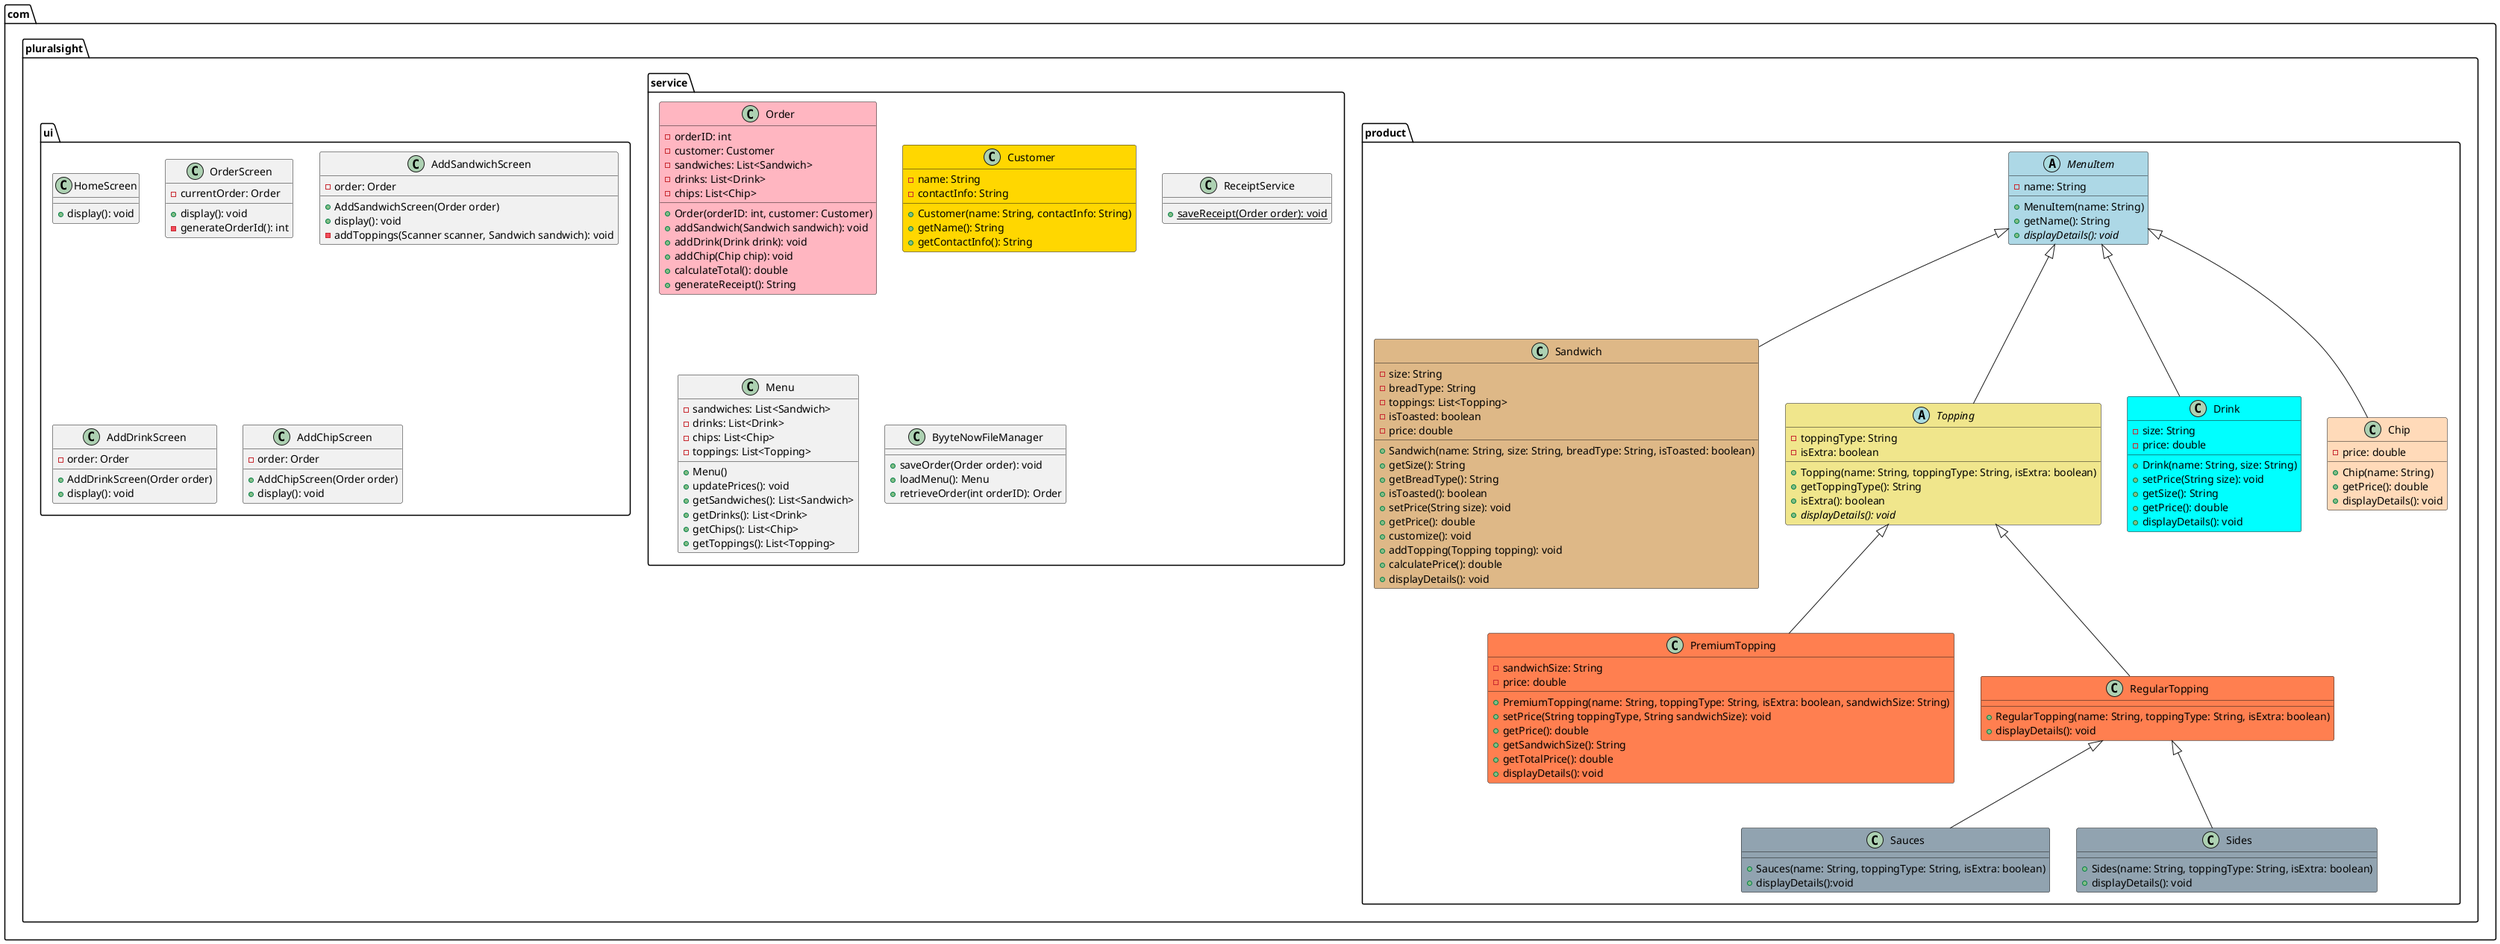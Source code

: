 @startuml
package com.pluralsight{

package com.pluralsight.product{

abstract class MenuItem #lightblue{
-name: String

+MenuItem(name: String)
+getName(): String
+{abstract} displayDetails(): void

}

class Sandwich #DEB887 extends MenuItem{
-size: String
-breadType: String
-toppings: List<Topping>
-isToasted: boolean
-price: double

+Sandwich(name: String, size: String, breadType: String, isToasted: boolean)
+getSize(): String
+getBreadType(): String
+isToasted(): boolean
+setPrice(String size): void
+getPrice(): double
+customize(): void
+addTopping(Topping topping): void
+calculatePrice(): double
+displayDetails(): void
}

abstract class Topping #F0E68C extends MenuItem {
-toppingType: String
-isExtra: boolean
+Topping(name: String, toppingType: String, isExtra: boolean)
+getToppingType(): String
+isExtra(): boolean
+{abstract} displayDetails(): void
}

class Drink #00FFFF extends MenuItem {
-size: String
-price: double

+Drink(name: String, size: String)
+setPrice(String size): void
+getSize(): String
+getPrice(): double
+displayDetails(): void
}

class Chip #FFDAB9 extends MenuItem {
-price: double

+Chip(name: String)
+getPrice(): double
+displayDetails(): void
}


class PremiumTopping #FF7F50 extends Topping {
-sandwichSize: String
-price: double
+PremiumTopping(name: String, toppingType: String, isExtra: boolean, sandwichSize: String)
+setPrice(String toppingType, String sandwichSize): void
+getPrice(): double
+getSandwichSize(): String
+getTotalPrice(): double
+displayDetails(): void
}

class RegularTopping #FF7F50 extends Topping {
+RegularTopping(name: String, toppingType: String, isExtra: boolean)
+displayDetails(): void
}

class Sauces #91A3B0 extends RegularTopping{

+Sauces(name: String, toppingType: String, isExtra: boolean)
+displayDetails():void

}

class Sides #91A3B0 extends RegularTopping{

+Sides(name: String, toppingType: String, isExtra: boolean)
+displayDetails(): void
}


}

package com.pluralsight.service{

class Order #FFB6C1 {
-orderID: int
-customer: Customer
-sandwiches: List<Sandwich>
-drinks: List<Drink>
-chips: List<Chip>

+Order(orderID: int, customer: Customer)
+addSandwich(Sandwich sandwich): void
+addDrink(Drink drink): void
+addChip(Chip chip): void
+calculateTotal(): double
+generateReceipt(): String
}

class Customer #FFD700{
-name: String
-contactInfo: String

+Customer(name: String, contactInfo: String)
+getName(): String
+getContactInfo(): String
}

class ReceiptService{

+{static}saveReceipt(Order order): void

}

class Menu {
-sandwiches: List<Sandwich>
-drinks: List<Drink>
-chips: List<Chip>
-toppings: List<Topping>

+ Menu()
+updatePrices(): void
+getSandwiches(): List<Sandwich>
+getDrinks(): List<Drink>
+getChips(): List<Chip>
+getToppings(): List<Topping>

}

class ByyteNowFileManager {
+saveOrder(Order order): void
+loadMenu(): Menu
+retrieveOrder(int orderID): Order
}


}

package com.pluralsight.ui{


class HomeScreen {

+display(): void

}

class OrderScreen {

-currentOrder: Order

+display(): void
-generateOrderId(): int

}

class AddSandwichScreen {

-order: Order

+AddSandwichScreen(Order order)
+display(): void
-addToppings(Scanner scanner, Sandwich sandwich): void

}

class AddDrinkScreen {

-order: Order

+AddDrinkScreen(Order order)
+display(): void

}

class AddChipScreen {

-order: Order

+AddChipScreen(Order order)
+display(): void

}




}


@enduml
